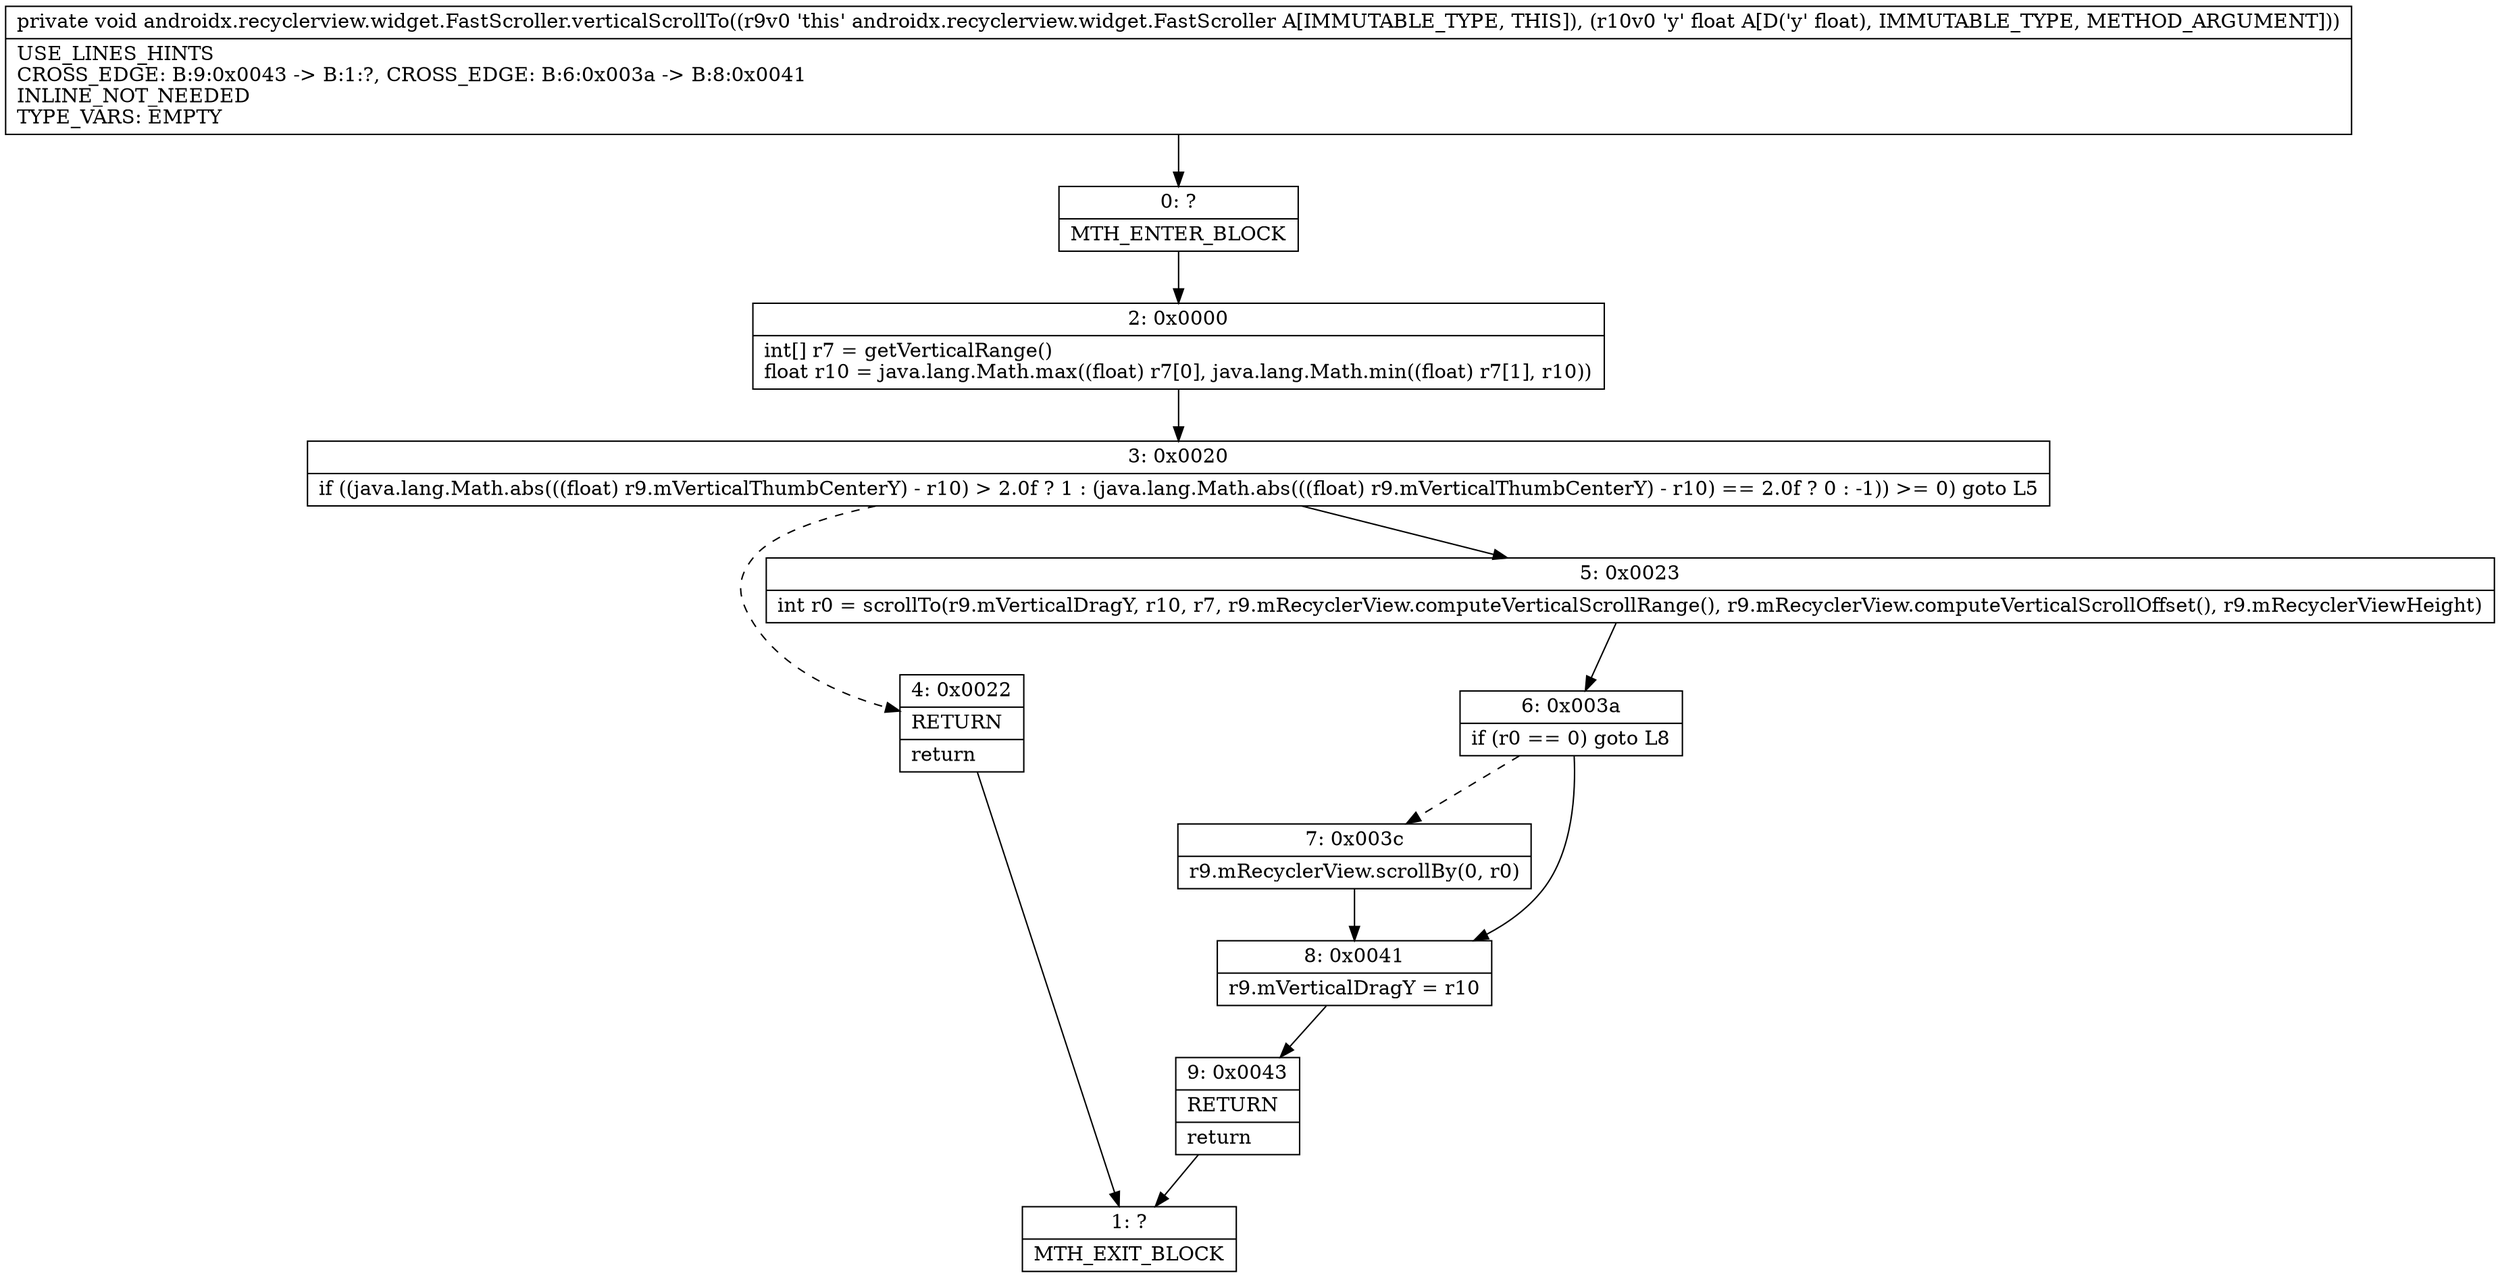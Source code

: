 digraph "CFG forandroidx.recyclerview.widget.FastScroller.verticalScrollTo(F)V" {
Node_0 [shape=record,label="{0\:\ ?|MTH_ENTER_BLOCK\l}"];
Node_2 [shape=record,label="{2\:\ 0x0000|int[] r7 = getVerticalRange()\lfloat r10 = java.lang.Math.max((float) r7[0], java.lang.Math.min((float) r7[1], r10))\l}"];
Node_3 [shape=record,label="{3\:\ 0x0020|if ((java.lang.Math.abs(((float) r9.mVerticalThumbCenterY) \- r10) \> 2.0f ? 1 : (java.lang.Math.abs(((float) r9.mVerticalThumbCenterY) \- r10) == 2.0f ? 0 : \-1)) \>= 0) goto L5\l}"];
Node_4 [shape=record,label="{4\:\ 0x0022|RETURN\l|return\l}"];
Node_1 [shape=record,label="{1\:\ ?|MTH_EXIT_BLOCK\l}"];
Node_5 [shape=record,label="{5\:\ 0x0023|int r0 = scrollTo(r9.mVerticalDragY, r10, r7, r9.mRecyclerView.computeVerticalScrollRange(), r9.mRecyclerView.computeVerticalScrollOffset(), r9.mRecyclerViewHeight)\l}"];
Node_6 [shape=record,label="{6\:\ 0x003a|if (r0 == 0) goto L8\l}"];
Node_7 [shape=record,label="{7\:\ 0x003c|r9.mRecyclerView.scrollBy(0, r0)\l}"];
Node_8 [shape=record,label="{8\:\ 0x0041|r9.mVerticalDragY = r10\l}"];
Node_9 [shape=record,label="{9\:\ 0x0043|RETURN\l|return\l}"];
MethodNode[shape=record,label="{private void androidx.recyclerview.widget.FastScroller.verticalScrollTo((r9v0 'this' androidx.recyclerview.widget.FastScroller A[IMMUTABLE_TYPE, THIS]), (r10v0 'y' float A[D('y' float), IMMUTABLE_TYPE, METHOD_ARGUMENT]))  | USE_LINES_HINTS\lCROSS_EDGE: B:9:0x0043 \-\> B:1:?, CROSS_EDGE: B:6:0x003a \-\> B:8:0x0041\lINLINE_NOT_NEEDED\lTYPE_VARS: EMPTY\l}"];
MethodNode -> Node_0;Node_0 -> Node_2;
Node_2 -> Node_3;
Node_3 -> Node_4[style=dashed];
Node_3 -> Node_5;
Node_4 -> Node_1;
Node_5 -> Node_6;
Node_6 -> Node_7[style=dashed];
Node_6 -> Node_8;
Node_7 -> Node_8;
Node_8 -> Node_9;
Node_9 -> Node_1;
}

